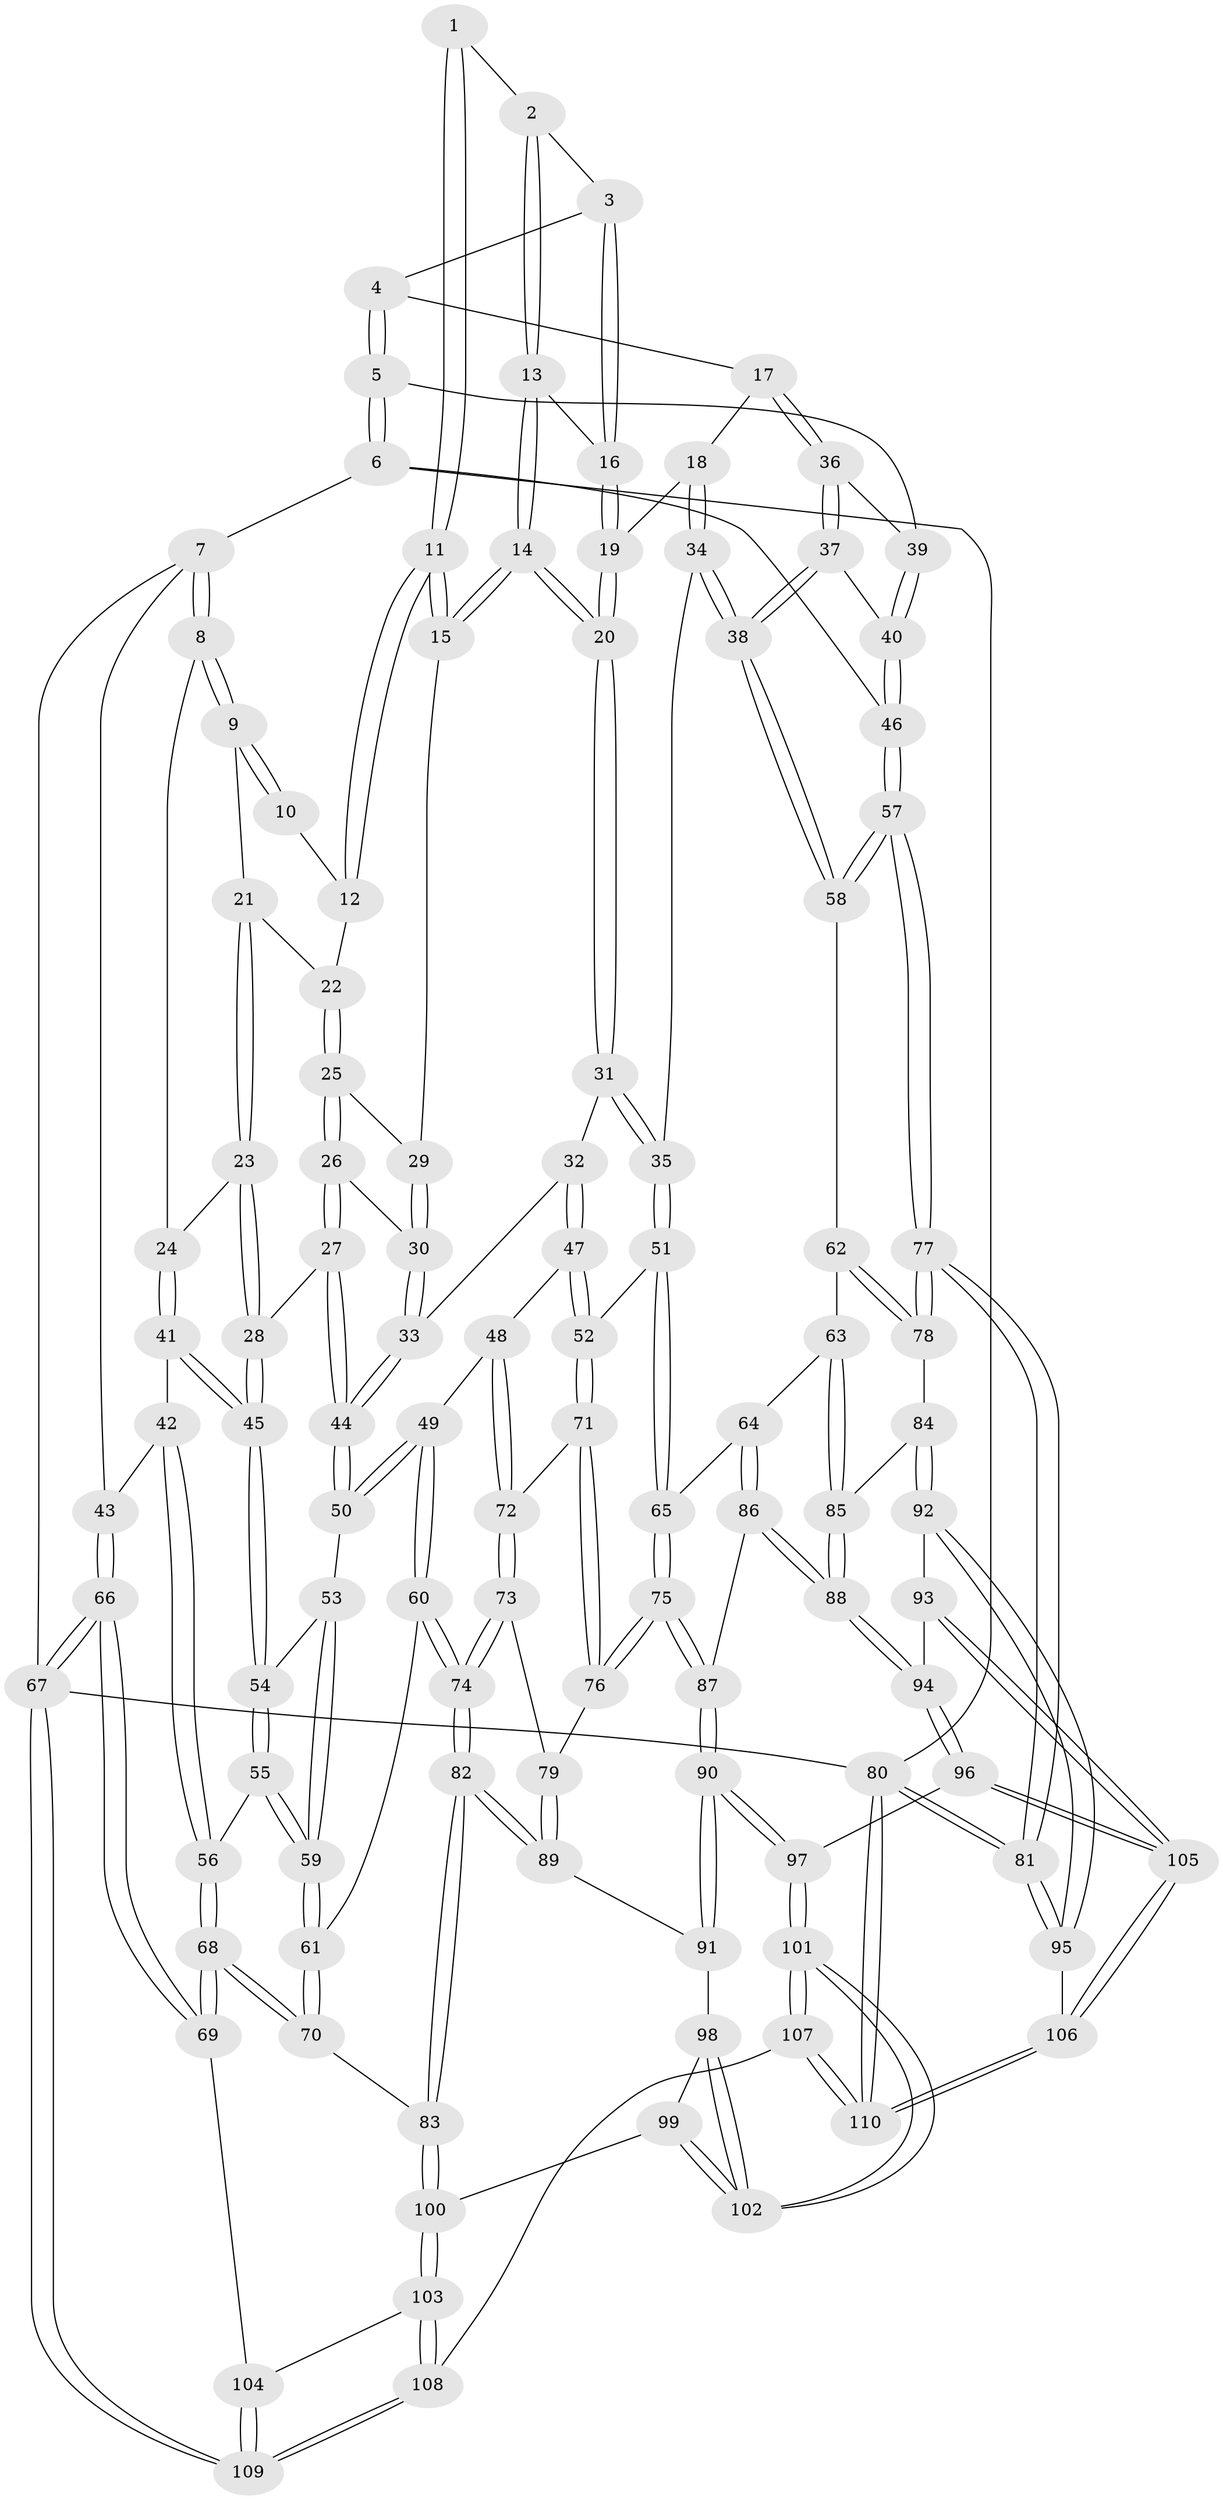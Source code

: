 // Generated by graph-tools (version 1.1) at 2025/03/03/09/25 03:03:18]
// undirected, 110 vertices, 272 edges
graph export_dot {
graph [start="1"]
  node [color=gray90,style=filled];
  1 [pos="+0.5565614966572895+0"];
  2 [pos="+0.5693542530026644+0"];
  3 [pos="+0.7946050783900591+0"];
  4 [pos="+0.9777033532104942+0"];
  5 [pos="+1+0"];
  6 [pos="+1+0"];
  7 [pos="+0+0"];
  8 [pos="+0+0"];
  9 [pos="+0.051547106697663166+0"];
  10 [pos="+0.45576033804433175+0"];
  11 [pos="+0.562078970430187+0.10622957174934422"];
  12 [pos="+0.44443364343134856+0.06480873883572874"];
  13 [pos="+0.6652605337820188+0.04652545763492605"];
  14 [pos="+0.6005066157543997+0.1394732657883655"];
  15 [pos="+0.5650424183044978+0.11128980588080203"];
  16 [pos="+0.7646235809708894+0"];
  17 [pos="+0.8550700804083642+0.1416449114428518"];
  18 [pos="+0.8535356557012199+0.14148810345852114"];
  19 [pos="+0.7973162727402866+0.11515008681628638"];
  20 [pos="+0.6279407528704971+0.18291732969615443"];
  21 [pos="+0.3237976160244092+0.06997887807083467"];
  22 [pos="+0.368807242486456+0.09544846526042218"];
  23 [pos="+0.23412486303802973+0.22296697518980724"];
  24 [pos="+0.09078939784344733+0.07726674496076022"];
  25 [pos="+0.3779696469680322+0.12428184436133348"];
  26 [pos="+0.31253671812764333+0.23296803686200002"];
  27 [pos="+0.305844209300652+0.23795029447800664"];
  28 [pos="+0.24396622774144244+0.25366985444818385"];
  29 [pos="+0.4288220561268442+0.18522262661401712"];
  30 [pos="+0.4279170323925839+0.20717316187057236"];
  31 [pos="+0.625242534135452+0.2283874904051781"];
  32 [pos="+0.47229038860370487+0.2681457184670506"];
  33 [pos="+0.4519891564018972+0.2681920111147041"];
  34 [pos="+0.7260825489865427+0.3528327234380048"];
  35 [pos="+0.6776525203417604+0.35202188587576294"];
  36 [pos="+0.8669240551464962+0.1458892732526824"];
  37 [pos="+0.9247670396460558+0.21247870337278466"];
  38 [pos="+0.834103245423849+0.38550916793620366"];
  39 [pos="+0.9501113372260065+0.07607138798362947"];
  40 [pos="+1+0.2523843456243705"];
  41 [pos="+0.09028929493692453+0.28175561642214725"];
  42 [pos="+0.0607826476799149+0.2985614829190537"];
  43 [pos="+0+0.27723458203099993"];
  44 [pos="+0.42590360096634367+0.2999444493016331"];
  45 [pos="+0.23029340326213119+0.2999573284167047"];
  46 [pos="+1+0.28766806929960265"];
  47 [pos="+0.5817315587228539+0.4655158125466639"];
  48 [pos="+0.5259951848078315+0.47287861930592195"];
  49 [pos="+0.4636256183494424+0.47990949810907846"];
  50 [pos="+0.4230210884651003+0.3091553549930828"];
  51 [pos="+0.5962994147984724+0.4650153809470815"];
  52 [pos="+0.5928707302630588+0.4652856865313094"];
  53 [pos="+0.2822874337982694+0.3547663933492388"];
  54 [pos="+0.23189417169427384+0.3073455992620597"];
  55 [pos="+0.11531206639659966+0.4580173268642328"];
  56 [pos="+0.10843135587858235+0.46208286309427643"];
  57 [pos="+1+0.45042790938702343"];
  58 [pos="+0.8887400001529752+0.4431284169151082"];
  59 [pos="+0.33865735712092593+0.4844533393863092"];
  60 [pos="+0.38031791219090116+0.5283743514795756"];
  61 [pos="+0.3789853261531453+0.5278869349204172"];
  62 [pos="+0.8481010694080781+0.5313008767610519"];
  63 [pos="+0.7798161140173652+0.5958961850186095"];
  64 [pos="+0.7717578111803163+0.5982415549593579"];
  65 [pos="+0.6603230324948678+0.5701981791908329"];
  66 [pos="+0+0.6846881426863968"];
  67 [pos="+0+1"];
  68 [pos="+0+0.6459604857629082"];
  69 [pos="+0+0.6759226078834577"];
  70 [pos="+0.18884329853873005+0.6029206900796859"];
  71 [pos="+0.52648049970568+0.6417129583313467"];
  72 [pos="+0.5236148171867567+0.6420144096490213"];
  73 [pos="+0.4895563212551545+0.6489770797272446"];
  74 [pos="+0.39629350013219367+0.6367076122845619"];
  75 [pos="+0.625366312949367+0.6575283857024367"];
  76 [pos="+0.6034094037998667+0.6611074450904862"];
  77 [pos="+1+0.5817438396091573"];
  78 [pos="+0.9692087271840968+0.6604289139065884"];
  79 [pos="+0.5399004642446774+0.6968228255420399"];
  80 [pos="+1+1"];
  81 [pos="+1+0.9487365422979928"];
  82 [pos="+0.3791141880288373+0.74149168847914"];
  83 [pos="+0.3657532752053501+0.7608253850362957"];
  84 [pos="+0.9281509558204409+0.6941987759363262"];
  85 [pos="+0.8606063694967335+0.6679457073529694"];
  86 [pos="+0.7598216667135543+0.7391509266702075"];
  87 [pos="+0.6422966317735881+0.7388402926700512"];
  88 [pos="+0.786970441000108+0.7704723198891097"];
  89 [pos="+0.509640943125318+0.7513928484054259"];
  90 [pos="+0.6141767259566097+0.7959895260212512"];
  91 [pos="+0.5752014882691497+0.7921084279417381"];
  92 [pos="+0.9004818493486818+0.8080801707544936"];
  93 [pos="+0.8464977508639548+0.8151881352385643"];
  94 [pos="+0.8045834426865839+0.8032949871151915"];
  95 [pos="+0.9567855588107518+0.8495814485557764"];
  96 [pos="+0.7056624645075181+0.8825069595455386"];
  97 [pos="+0.6464606397377981+0.8704037303941391"];
  98 [pos="+0.5113263648351115+0.8477216445967559"];
  99 [pos="+0.45396909850601935+0.8355921348483526"];
  100 [pos="+0.3455835961138176+0.7995457652454844"];
  101 [pos="+0.5488171903650377+0.9873526844561346"];
  102 [pos="+0.5448136501442635+0.9748966124634074"];
  103 [pos="+0.33700893380140173+0.8092295726985359"];
  104 [pos="+0.3069549985360167+0.8126562042925366"];
  105 [pos="+0.8111216845588889+1"];
  106 [pos="+0.8177280380579885+1"];
  107 [pos="+0.4725939157902861+1"];
  108 [pos="+0.46777420602768927+1"];
  109 [pos="+0+1"];
  110 [pos="+0.8264596661079814+1"];
  1 -- 2;
  1 -- 11;
  1 -- 11;
  2 -- 3;
  2 -- 13;
  2 -- 13;
  3 -- 4;
  3 -- 16;
  3 -- 16;
  4 -- 5;
  4 -- 5;
  4 -- 17;
  5 -- 6;
  5 -- 6;
  5 -- 39;
  6 -- 7;
  6 -- 46;
  6 -- 80;
  7 -- 8;
  7 -- 8;
  7 -- 43;
  7 -- 67;
  8 -- 9;
  8 -- 9;
  8 -- 24;
  9 -- 10;
  9 -- 10;
  9 -- 21;
  10 -- 12;
  11 -- 12;
  11 -- 12;
  11 -- 15;
  11 -- 15;
  12 -- 22;
  13 -- 14;
  13 -- 14;
  13 -- 16;
  14 -- 15;
  14 -- 15;
  14 -- 20;
  14 -- 20;
  15 -- 29;
  16 -- 19;
  16 -- 19;
  17 -- 18;
  17 -- 36;
  17 -- 36;
  18 -- 19;
  18 -- 34;
  18 -- 34;
  19 -- 20;
  19 -- 20;
  20 -- 31;
  20 -- 31;
  21 -- 22;
  21 -- 23;
  21 -- 23;
  22 -- 25;
  22 -- 25;
  23 -- 24;
  23 -- 28;
  23 -- 28;
  24 -- 41;
  24 -- 41;
  25 -- 26;
  25 -- 26;
  25 -- 29;
  26 -- 27;
  26 -- 27;
  26 -- 30;
  27 -- 28;
  27 -- 44;
  27 -- 44;
  28 -- 45;
  28 -- 45;
  29 -- 30;
  29 -- 30;
  30 -- 33;
  30 -- 33;
  31 -- 32;
  31 -- 35;
  31 -- 35;
  32 -- 33;
  32 -- 47;
  32 -- 47;
  33 -- 44;
  33 -- 44;
  34 -- 35;
  34 -- 38;
  34 -- 38;
  35 -- 51;
  35 -- 51;
  36 -- 37;
  36 -- 37;
  36 -- 39;
  37 -- 38;
  37 -- 38;
  37 -- 40;
  38 -- 58;
  38 -- 58;
  39 -- 40;
  39 -- 40;
  40 -- 46;
  40 -- 46;
  41 -- 42;
  41 -- 45;
  41 -- 45;
  42 -- 43;
  42 -- 56;
  42 -- 56;
  43 -- 66;
  43 -- 66;
  44 -- 50;
  44 -- 50;
  45 -- 54;
  45 -- 54;
  46 -- 57;
  46 -- 57;
  47 -- 48;
  47 -- 52;
  47 -- 52;
  48 -- 49;
  48 -- 72;
  48 -- 72;
  49 -- 50;
  49 -- 50;
  49 -- 60;
  49 -- 60;
  50 -- 53;
  51 -- 52;
  51 -- 65;
  51 -- 65;
  52 -- 71;
  52 -- 71;
  53 -- 54;
  53 -- 59;
  53 -- 59;
  54 -- 55;
  54 -- 55;
  55 -- 56;
  55 -- 59;
  55 -- 59;
  56 -- 68;
  56 -- 68;
  57 -- 58;
  57 -- 58;
  57 -- 77;
  57 -- 77;
  58 -- 62;
  59 -- 61;
  59 -- 61;
  60 -- 61;
  60 -- 74;
  60 -- 74;
  61 -- 70;
  61 -- 70;
  62 -- 63;
  62 -- 78;
  62 -- 78;
  63 -- 64;
  63 -- 85;
  63 -- 85;
  64 -- 65;
  64 -- 86;
  64 -- 86;
  65 -- 75;
  65 -- 75;
  66 -- 67;
  66 -- 67;
  66 -- 69;
  66 -- 69;
  67 -- 109;
  67 -- 109;
  67 -- 80;
  68 -- 69;
  68 -- 69;
  68 -- 70;
  68 -- 70;
  69 -- 104;
  70 -- 83;
  71 -- 72;
  71 -- 76;
  71 -- 76;
  72 -- 73;
  72 -- 73;
  73 -- 74;
  73 -- 74;
  73 -- 79;
  74 -- 82;
  74 -- 82;
  75 -- 76;
  75 -- 76;
  75 -- 87;
  75 -- 87;
  76 -- 79;
  77 -- 78;
  77 -- 78;
  77 -- 81;
  77 -- 81;
  78 -- 84;
  79 -- 89;
  79 -- 89;
  80 -- 81;
  80 -- 81;
  80 -- 110;
  80 -- 110;
  81 -- 95;
  81 -- 95;
  82 -- 83;
  82 -- 83;
  82 -- 89;
  82 -- 89;
  83 -- 100;
  83 -- 100;
  84 -- 85;
  84 -- 92;
  84 -- 92;
  85 -- 88;
  85 -- 88;
  86 -- 87;
  86 -- 88;
  86 -- 88;
  87 -- 90;
  87 -- 90;
  88 -- 94;
  88 -- 94;
  89 -- 91;
  90 -- 91;
  90 -- 91;
  90 -- 97;
  90 -- 97;
  91 -- 98;
  92 -- 93;
  92 -- 95;
  92 -- 95;
  93 -- 94;
  93 -- 105;
  93 -- 105;
  94 -- 96;
  94 -- 96;
  95 -- 106;
  96 -- 97;
  96 -- 105;
  96 -- 105;
  97 -- 101;
  97 -- 101;
  98 -- 99;
  98 -- 102;
  98 -- 102;
  99 -- 100;
  99 -- 102;
  99 -- 102;
  100 -- 103;
  100 -- 103;
  101 -- 102;
  101 -- 102;
  101 -- 107;
  101 -- 107;
  103 -- 104;
  103 -- 108;
  103 -- 108;
  104 -- 109;
  104 -- 109;
  105 -- 106;
  105 -- 106;
  106 -- 110;
  106 -- 110;
  107 -- 108;
  107 -- 110;
  107 -- 110;
  108 -- 109;
  108 -- 109;
}
